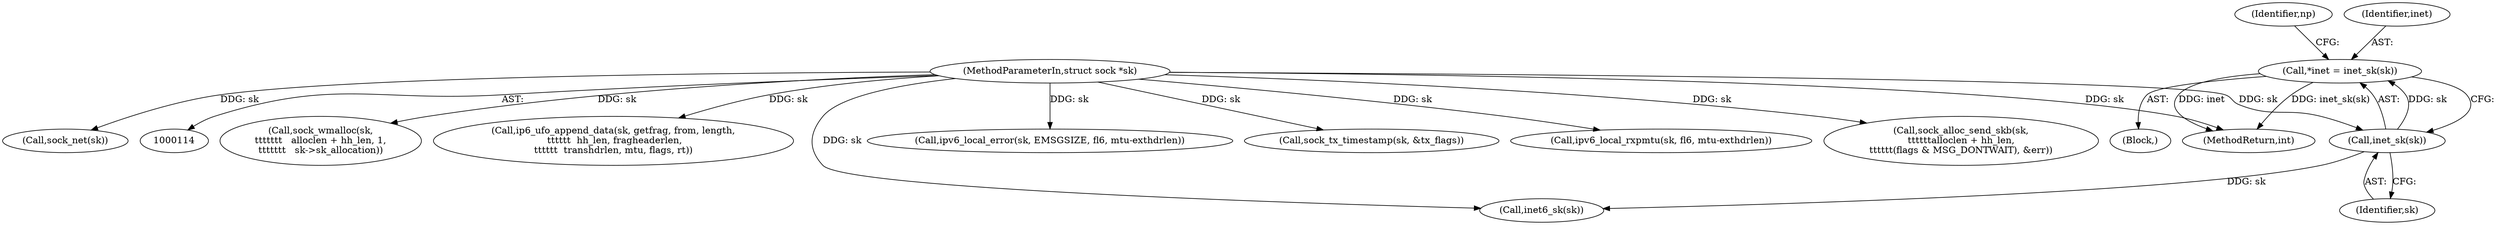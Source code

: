 digraph "0_linux_87c48fa3b4630905f98268dde838ee43626a060c_0@pointer" {
"1000129" [label="(Call,*inet = inet_sk(sk))"];
"1000131" [label="(Call,inet_sk(sk))"];
"1000115" [label="(MethodParameterIn,struct sock *sk)"];
"1000884" [label="(Call,sock_wmalloc(sk,\n\t\t\t\t\t\t\t   alloclen + hh_len, 1,\n\t\t\t\t\t\t\t   sk->sk_allocation))"];
"1000682" [label="(Call,ip6_ufo_append_data(sk, getfrag, from, length,\n \t\t\t\t\t\t  hh_len, fragheaderlen,\n\t\t\t\t\t\t  transhdrlen, mtu, flags, rt))"];
"1000129" [label="(Call,*inet = inet_sk(sk))"];
"1000115" [label="(MethodParameterIn,struct sock *sk)"];
"1001339" [label="(MethodReturn,int)"];
"1000127" [label="(Block,)"];
"1000132" [label="(Identifier,sk)"];
"1000136" [label="(Call,inet6_sk(sk))"];
"1000135" [label="(Identifier,np)"];
"1000603" [label="(Call,ipv6_local_error(sk, EMSGSIZE, fl6, mtu-exthdrlen))"];
"1000622" [label="(Call,sock_tx_timestamp(sk, &tx_flags))"];
"1000656" [label="(Call,ipv6_local_rxpmtu(sk, fl6, mtu-exthdrlen))"];
"1000855" [label="(Call,sock_alloc_send_skb(sk,\n\t\t\t\t\t\talloclen + hh_len,\n\t\t\t\t\t\t(flags & MSG_DONTWAIT), &err))"];
"1001331" [label="(Call,sock_net(sk))"];
"1000131" [label="(Call,inet_sk(sk))"];
"1000130" [label="(Identifier,inet)"];
"1000129" -> "1000127"  [label="AST: "];
"1000129" -> "1000131"  [label="CFG: "];
"1000130" -> "1000129"  [label="AST: "];
"1000131" -> "1000129"  [label="AST: "];
"1000135" -> "1000129"  [label="CFG: "];
"1000129" -> "1001339"  [label="DDG: inet"];
"1000129" -> "1001339"  [label="DDG: inet_sk(sk)"];
"1000131" -> "1000129"  [label="DDG: sk"];
"1000131" -> "1000132"  [label="CFG: "];
"1000132" -> "1000131"  [label="AST: "];
"1000115" -> "1000131"  [label="DDG: sk"];
"1000131" -> "1000136"  [label="DDG: sk"];
"1000115" -> "1000114"  [label="AST: "];
"1000115" -> "1001339"  [label="DDG: sk"];
"1000115" -> "1000136"  [label="DDG: sk"];
"1000115" -> "1000603"  [label="DDG: sk"];
"1000115" -> "1000622"  [label="DDG: sk"];
"1000115" -> "1000656"  [label="DDG: sk"];
"1000115" -> "1000682"  [label="DDG: sk"];
"1000115" -> "1000855"  [label="DDG: sk"];
"1000115" -> "1000884"  [label="DDG: sk"];
"1000115" -> "1001331"  [label="DDG: sk"];
}

